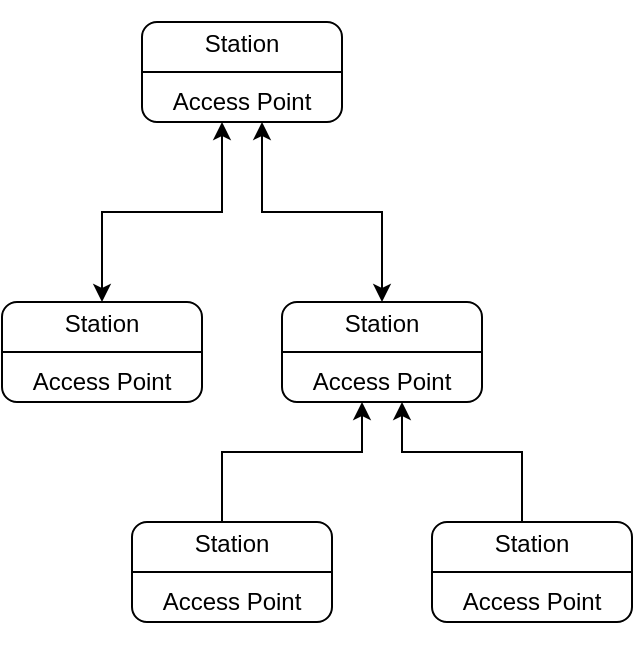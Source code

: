 <mxfile version="15.8.7" type="device"><diagram id="iQPn0wEdCvYW1AbioDBN" name="Page-1"><mxGraphModel dx="1352" dy="878" grid="1" gridSize="10" guides="1" tooltips="1" connect="1" arrows="1" fold="1" page="1" pageScale="1" pageWidth="850" pageHeight="1100" math="0" shadow="0"><root><mxCell id="0"/><mxCell id="1" parent="0"/><mxCell id="yrcNpzB6k6rRBNH__m5R-1" value="&lt;br&gt;&lt;div&gt;&lt;span&gt;Station&lt;/span&gt;&lt;/div&gt;&lt;div&gt;&lt;br&gt;&lt;/div&gt;&lt;div&gt;&lt;span&gt;Access Point&lt;/span&gt;&lt;/div&gt;&lt;div&gt;&lt;span&gt;&lt;br&gt;&lt;/span&gt;&lt;/div&gt;" style="rounded=1;whiteSpace=wrap;html=1;" vertex="1" parent="1"><mxGeometry x="130" y="210" width="100" height="50" as="geometry"/></mxCell><mxCell id="yrcNpzB6k6rRBNH__m5R-2" value="" style="endArrow=none;html=1;rounded=0;exitX=0;exitY=0.5;exitDx=0;exitDy=0;entryX=1;entryY=0.5;entryDx=0;entryDy=0;" edge="1" parent="1" source="yrcNpzB6k6rRBNH__m5R-1" target="yrcNpzB6k6rRBNH__m5R-1"><mxGeometry width="50" height="50" relative="1" as="geometry"><mxPoint x="510" y="240" as="sourcePoint"/><mxPoint x="560" y="190" as="targetPoint"/></mxGeometry></mxCell><mxCell id="yrcNpzB6k6rRBNH__m5R-3" style="edgeStyle=orthogonalEdgeStyle;rounded=0;orthogonalLoop=1;jettySize=auto;html=1;startArrow=classic;startFill=1;" edge="1" parent="1" source="yrcNpzB6k6rRBNH__m5R-4" target="yrcNpzB6k6rRBNH__m5R-1"><mxGeometry relative="1" as="geometry"><Array as="points"><mxPoint x="250" y="305"/><mxPoint x="190" y="305"/></Array></mxGeometry></mxCell><mxCell id="yrcNpzB6k6rRBNH__m5R-4" value="&lt;br&gt;&lt;div&gt;&lt;span&gt;Station&lt;/span&gt;&lt;/div&gt;&lt;div&gt;&lt;br&gt;&lt;/div&gt;&lt;div&gt;&lt;span&gt;Access Point&lt;/span&gt;&lt;/div&gt;&lt;div&gt;&lt;span&gt;&lt;br&gt;&lt;/span&gt;&lt;/div&gt;" style="rounded=1;whiteSpace=wrap;html=1;" vertex="1" parent="1"><mxGeometry x="200" y="350" width="100" height="50" as="geometry"/></mxCell><mxCell id="yrcNpzB6k6rRBNH__m5R-5" value="" style="endArrow=none;html=1;rounded=0;exitX=0;exitY=0.5;exitDx=0;exitDy=0;entryX=1;entryY=0.5;entryDx=0;entryDy=0;" edge="1" parent="1" source="yrcNpzB6k6rRBNH__m5R-4" target="yrcNpzB6k6rRBNH__m5R-4"><mxGeometry width="50" height="50" relative="1" as="geometry"><mxPoint x="520" y="250" as="sourcePoint"/><mxPoint x="570" y="200" as="targetPoint"/></mxGeometry></mxCell><mxCell id="yrcNpzB6k6rRBNH__m5R-6" style="edgeStyle=orthogonalEdgeStyle;rounded=0;orthogonalLoop=1;jettySize=auto;html=1;startArrow=classic;startFill=1;" edge="1" parent="1" source="yrcNpzB6k6rRBNH__m5R-7" target="yrcNpzB6k6rRBNH__m5R-1"><mxGeometry relative="1" as="geometry"><Array as="points"><mxPoint x="110" y="305"/><mxPoint x="170" y="305"/></Array></mxGeometry></mxCell><mxCell id="yrcNpzB6k6rRBNH__m5R-7" value="&lt;br&gt;&lt;div&gt;&lt;span&gt;Station&lt;/span&gt;&lt;/div&gt;&lt;div&gt;&lt;br&gt;&lt;/div&gt;&lt;div&gt;&lt;span&gt;Access Point&lt;/span&gt;&lt;/div&gt;&lt;div&gt;&lt;span&gt;&lt;br&gt;&lt;/span&gt;&lt;/div&gt;" style="rounded=1;whiteSpace=wrap;html=1;" vertex="1" parent="1"><mxGeometry x="60" y="350" width="100" height="50" as="geometry"/></mxCell><mxCell id="yrcNpzB6k6rRBNH__m5R-8" value="" style="endArrow=none;html=1;rounded=0;exitX=0;exitY=0.5;exitDx=0;exitDy=0;entryX=1;entryY=0.5;entryDx=0;entryDy=0;" edge="1" parent="1" source="yrcNpzB6k6rRBNH__m5R-7" target="yrcNpzB6k6rRBNH__m5R-7"><mxGeometry width="50" height="50" relative="1" as="geometry"><mxPoint x="460" y="320" as="sourcePoint"/><mxPoint x="510" y="270" as="targetPoint"/></mxGeometry></mxCell><mxCell id="yrcNpzB6k6rRBNH__m5R-15" style="edgeStyle=orthogonalEdgeStyle;rounded=0;orthogonalLoop=1;jettySize=auto;html=1;" edge="1" parent="1" source="yrcNpzB6k6rRBNH__m5R-11" target="yrcNpzB6k6rRBNH__m5R-4"><mxGeometry relative="1" as="geometry"><Array as="points"><mxPoint x="170" y="425"/><mxPoint x="240" y="425"/></Array></mxGeometry></mxCell><mxCell id="yrcNpzB6k6rRBNH__m5R-11" value="&lt;br&gt;&lt;div&gt;&lt;span&gt;Station&lt;/span&gt;&lt;/div&gt;&lt;div&gt;&lt;br&gt;&lt;/div&gt;&lt;div&gt;&lt;span&gt;Access Point&lt;/span&gt;&lt;/div&gt;&lt;div&gt;&lt;span&gt;&lt;br&gt;&lt;/span&gt;&lt;/div&gt;" style="rounded=1;whiteSpace=wrap;html=1;" vertex="1" parent="1"><mxGeometry x="125" y="460" width="100" height="50" as="geometry"/></mxCell><mxCell id="yrcNpzB6k6rRBNH__m5R-12" value="" style="endArrow=none;html=1;rounded=0;exitX=0;exitY=0.5;exitDx=0;exitDy=0;entryX=1;entryY=0.5;entryDx=0;entryDy=0;" edge="1" parent="1" source="yrcNpzB6k6rRBNH__m5R-11" target="yrcNpzB6k6rRBNH__m5R-11"><mxGeometry width="50" height="50" relative="1" as="geometry"><mxPoint x="475" y="340" as="sourcePoint"/><mxPoint x="525" y="290" as="targetPoint"/></mxGeometry></mxCell><mxCell id="yrcNpzB6k6rRBNH__m5R-16" style="edgeStyle=orthogonalEdgeStyle;rounded=0;orthogonalLoop=1;jettySize=auto;html=1;" edge="1" parent="1" source="yrcNpzB6k6rRBNH__m5R-13" target="yrcNpzB6k6rRBNH__m5R-4"><mxGeometry relative="1" as="geometry"><Array as="points"><mxPoint x="320" y="425"/><mxPoint x="260" y="425"/></Array></mxGeometry></mxCell><mxCell id="yrcNpzB6k6rRBNH__m5R-13" value="&lt;br&gt;&lt;div&gt;&lt;span&gt;Station&lt;/span&gt;&lt;/div&gt;&lt;div&gt;&lt;br&gt;&lt;/div&gt;&lt;div&gt;&lt;span&gt;Access Point&lt;/span&gt;&lt;/div&gt;&lt;div&gt;&lt;span&gt;&lt;br&gt;&lt;/span&gt;&lt;/div&gt;" style="rounded=1;whiteSpace=wrap;html=1;" vertex="1" parent="1"><mxGeometry x="275" y="460" width="100" height="50" as="geometry"/></mxCell><mxCell id="yrcNpzB6k6rRBNH__m5R-14" value="" style="endArrow=none;html=1;rounded=0;exitX=0;exitY=0.5;exitDx=0;exitDy=0;entryX=1;entryY=0.5;entryDx=0;entryDy=0;" edge="1" parent="1" source="yrcNpzB6k6rRBNH__m5R-13" target="yrcNpzB6k6rRBNH__m5R-13"><mxGeometry width="50" height="50" relative="1" as="geometry"><mxPoint x="655" y="400" as="sourcePoint"/><mxPoint x="705" y="350" as="targetPoint"/></mxGeometry></mxCell></root></mxGraphModel></diagram></mxfile>